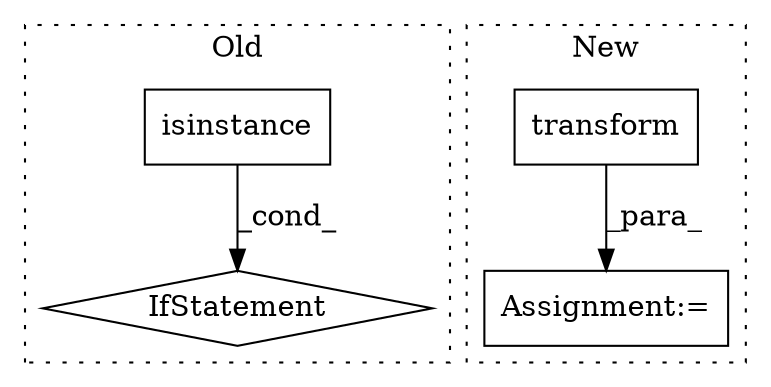 digraph G {
subgraph cluster0 {
1 [label="isinstance" a="32" s="596,617" l="11,1" shape="box"];
3 [label="IfStatement" a="25" s="592,618" l="4,2" shape="diamond"];
label = "Old";
style="dotted";
}
subgraph cluster1 {
2 [label="transform" a="32" s="1059,1073" l="10,1" shape="box"];
4 [label="Assignment:=" a="7" s="1053" l="1" shape="box"];
label = "New";
style="dotted";
}
1 -> 3 [label="_cond_"];
2 -> 4 [label="_para_"];
}